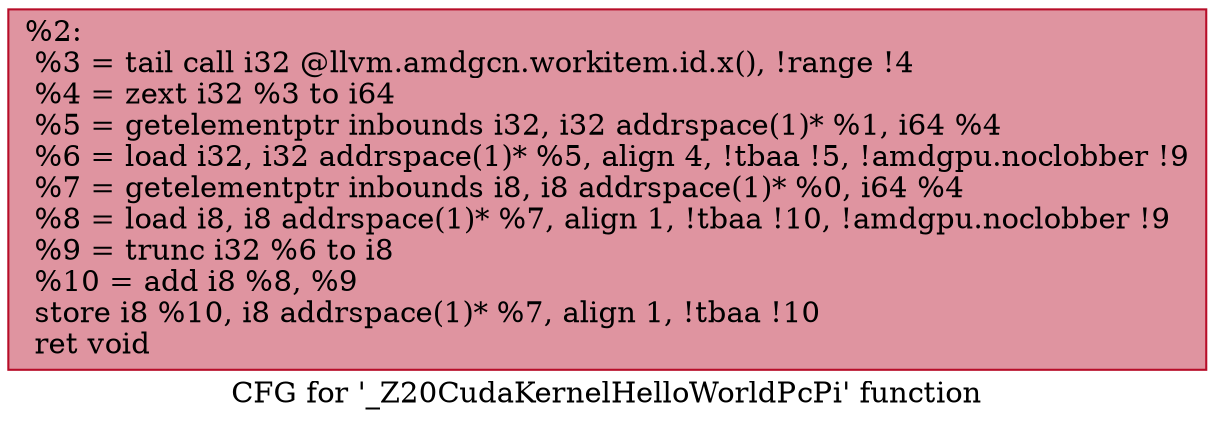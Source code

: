 digraph "CFG for '_Z20CudaKernelHelloWorldPcPi' function" {
	label="CFG for '_Z20CudaKernelHelloWorldPcPi' function";

	Node0x5446cb0 [shape=record,color="#b70d28ff", style=filled, fillcolor="#b70d2870",label="{%2:\l  %3 = tail call i32 @llvm.amdgcn.workitem.id.x(), !range !4\l  %4 = zext i32 %3 to i64\l  %5 = getelementptr inbounds i32, i32 addrspace(1)* %1, i64 %4\l  %6 = load i32, i32 addrspace(1)* %5, align 4, !tbaa !5, !amdgpu.noclobber !9\l  %7 = getelementptr inbounds i8, i8 addrspace(1)* %0, i64 %4\l  %8 = load i8, i8 addrspace(1)* %7, align 1, !tbaa !10, !amdgpu.noclobber !9\l  %9 = trunc i32 %6 to i8\l  %10 = add i8 %8, %9\l  store i8 %10, i8 addrspace(1)* %7, align 1, !tbaa !10\l  ret void\l}"];
}
